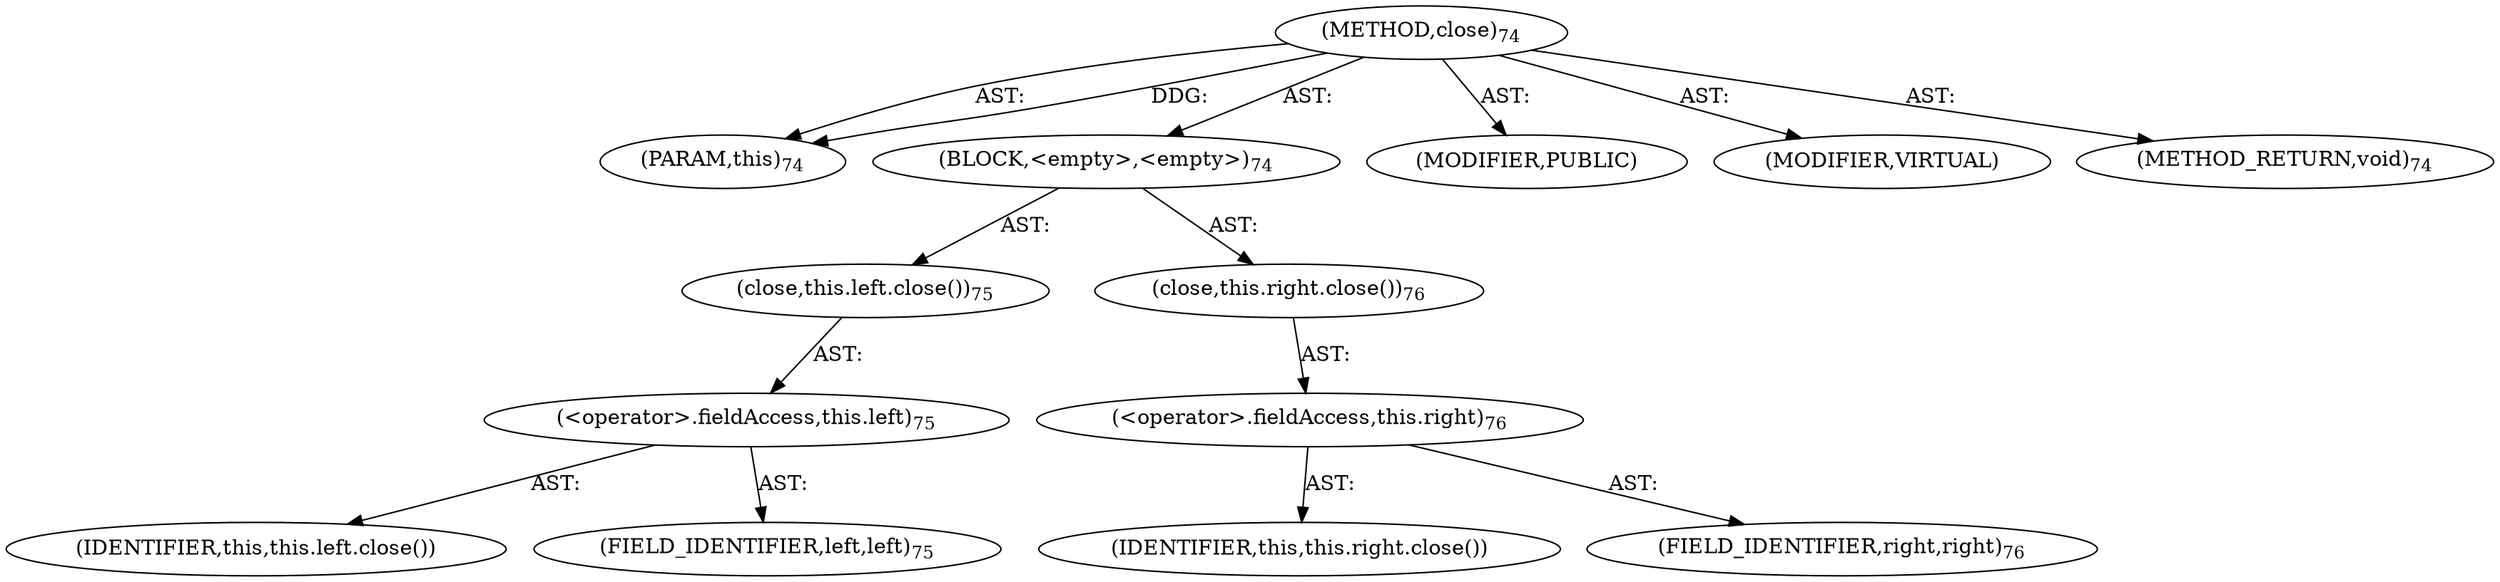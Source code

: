 digraph "close" {  
"111669149697" [label = <(METHOD,close)<SUB>74</SUB>> ]
"115964116995" [label = <(PARAM,this)<SUB>74</SUB>> ]
"25769803777" [label = <(BLOCK,&lt;empty&gt;,&lt;empty&gt;)<SUB>74</SUB>> ]
"30064771076" [label = <(close,this.left.close())<SUB>75</SUB>> ]
"30064771077" [label = <(&lt;operator&gt;.fieldAccess,this.left)<SUB>75</SUB>> ]
"68719476740" [label = <(IDENTIFIER,this,this.left.close())> ]
"55834574850" [label = <(FIELD_IDENTIFIER,left,left)<SUB>75</SUB>> ]
"30064771078" [label = <(close,this.right.close())<SUB>76</SUB>> ]
"30064771079" [label = <(&lt;operator&gt;.fieldAccess,this.right)<SUB>76</SUB>> ]
"68719476741" [label = <(IDENTIFIER,this,this.right.close())> ]
"55834574851" [label = <(FIELD_IDENTIFIER,right,right)<SUB>76</SUB>> ]
"133143986180" [label = <(MODIFIER,PUBLIC)> ]
"133143986181" [label = <(MODIFIER,VIRTUAL)> ]
"128849018881" [label = <(METHOD_RETURN,void)<SUB>74</SUB>> ]
  "111669149697" -> "115964116995"  [ label = "AST: "] 
  "111669149697" -> "25769803777"  [ label = "AST: "] 
  "111669149697" -> "133143986180"  [ label = "AST: "] 
  "111669149697" -> "133143986181"  [ label = "AST: "] 
  "111669149697" -> "128849018881"  [ label = "AST: "] 
  "25769803777" -> "30064771076"  [ label = "AST: "] 
  "25769803777" -> "30064771078"  [ label = "AST: "] 
  "30064771076" -> "30064771077"  [ label = "AST: "] 
  "30064771077" -> "68719476740"  [ label = "AST: "] 
  "30064771077" -> "55834574850"  [ label = "AST: "] 
  "30064771078" -> "30064771079"  [ label = "AST: "] 
  "30064771079" -> "68719476741"  [ label = "AST: "] 
  "30064771079" -> "55834574851"  [ label = "AST: "] 
  "111669149697" -> "115964116995"  [ label = "DDG: "] 
}
